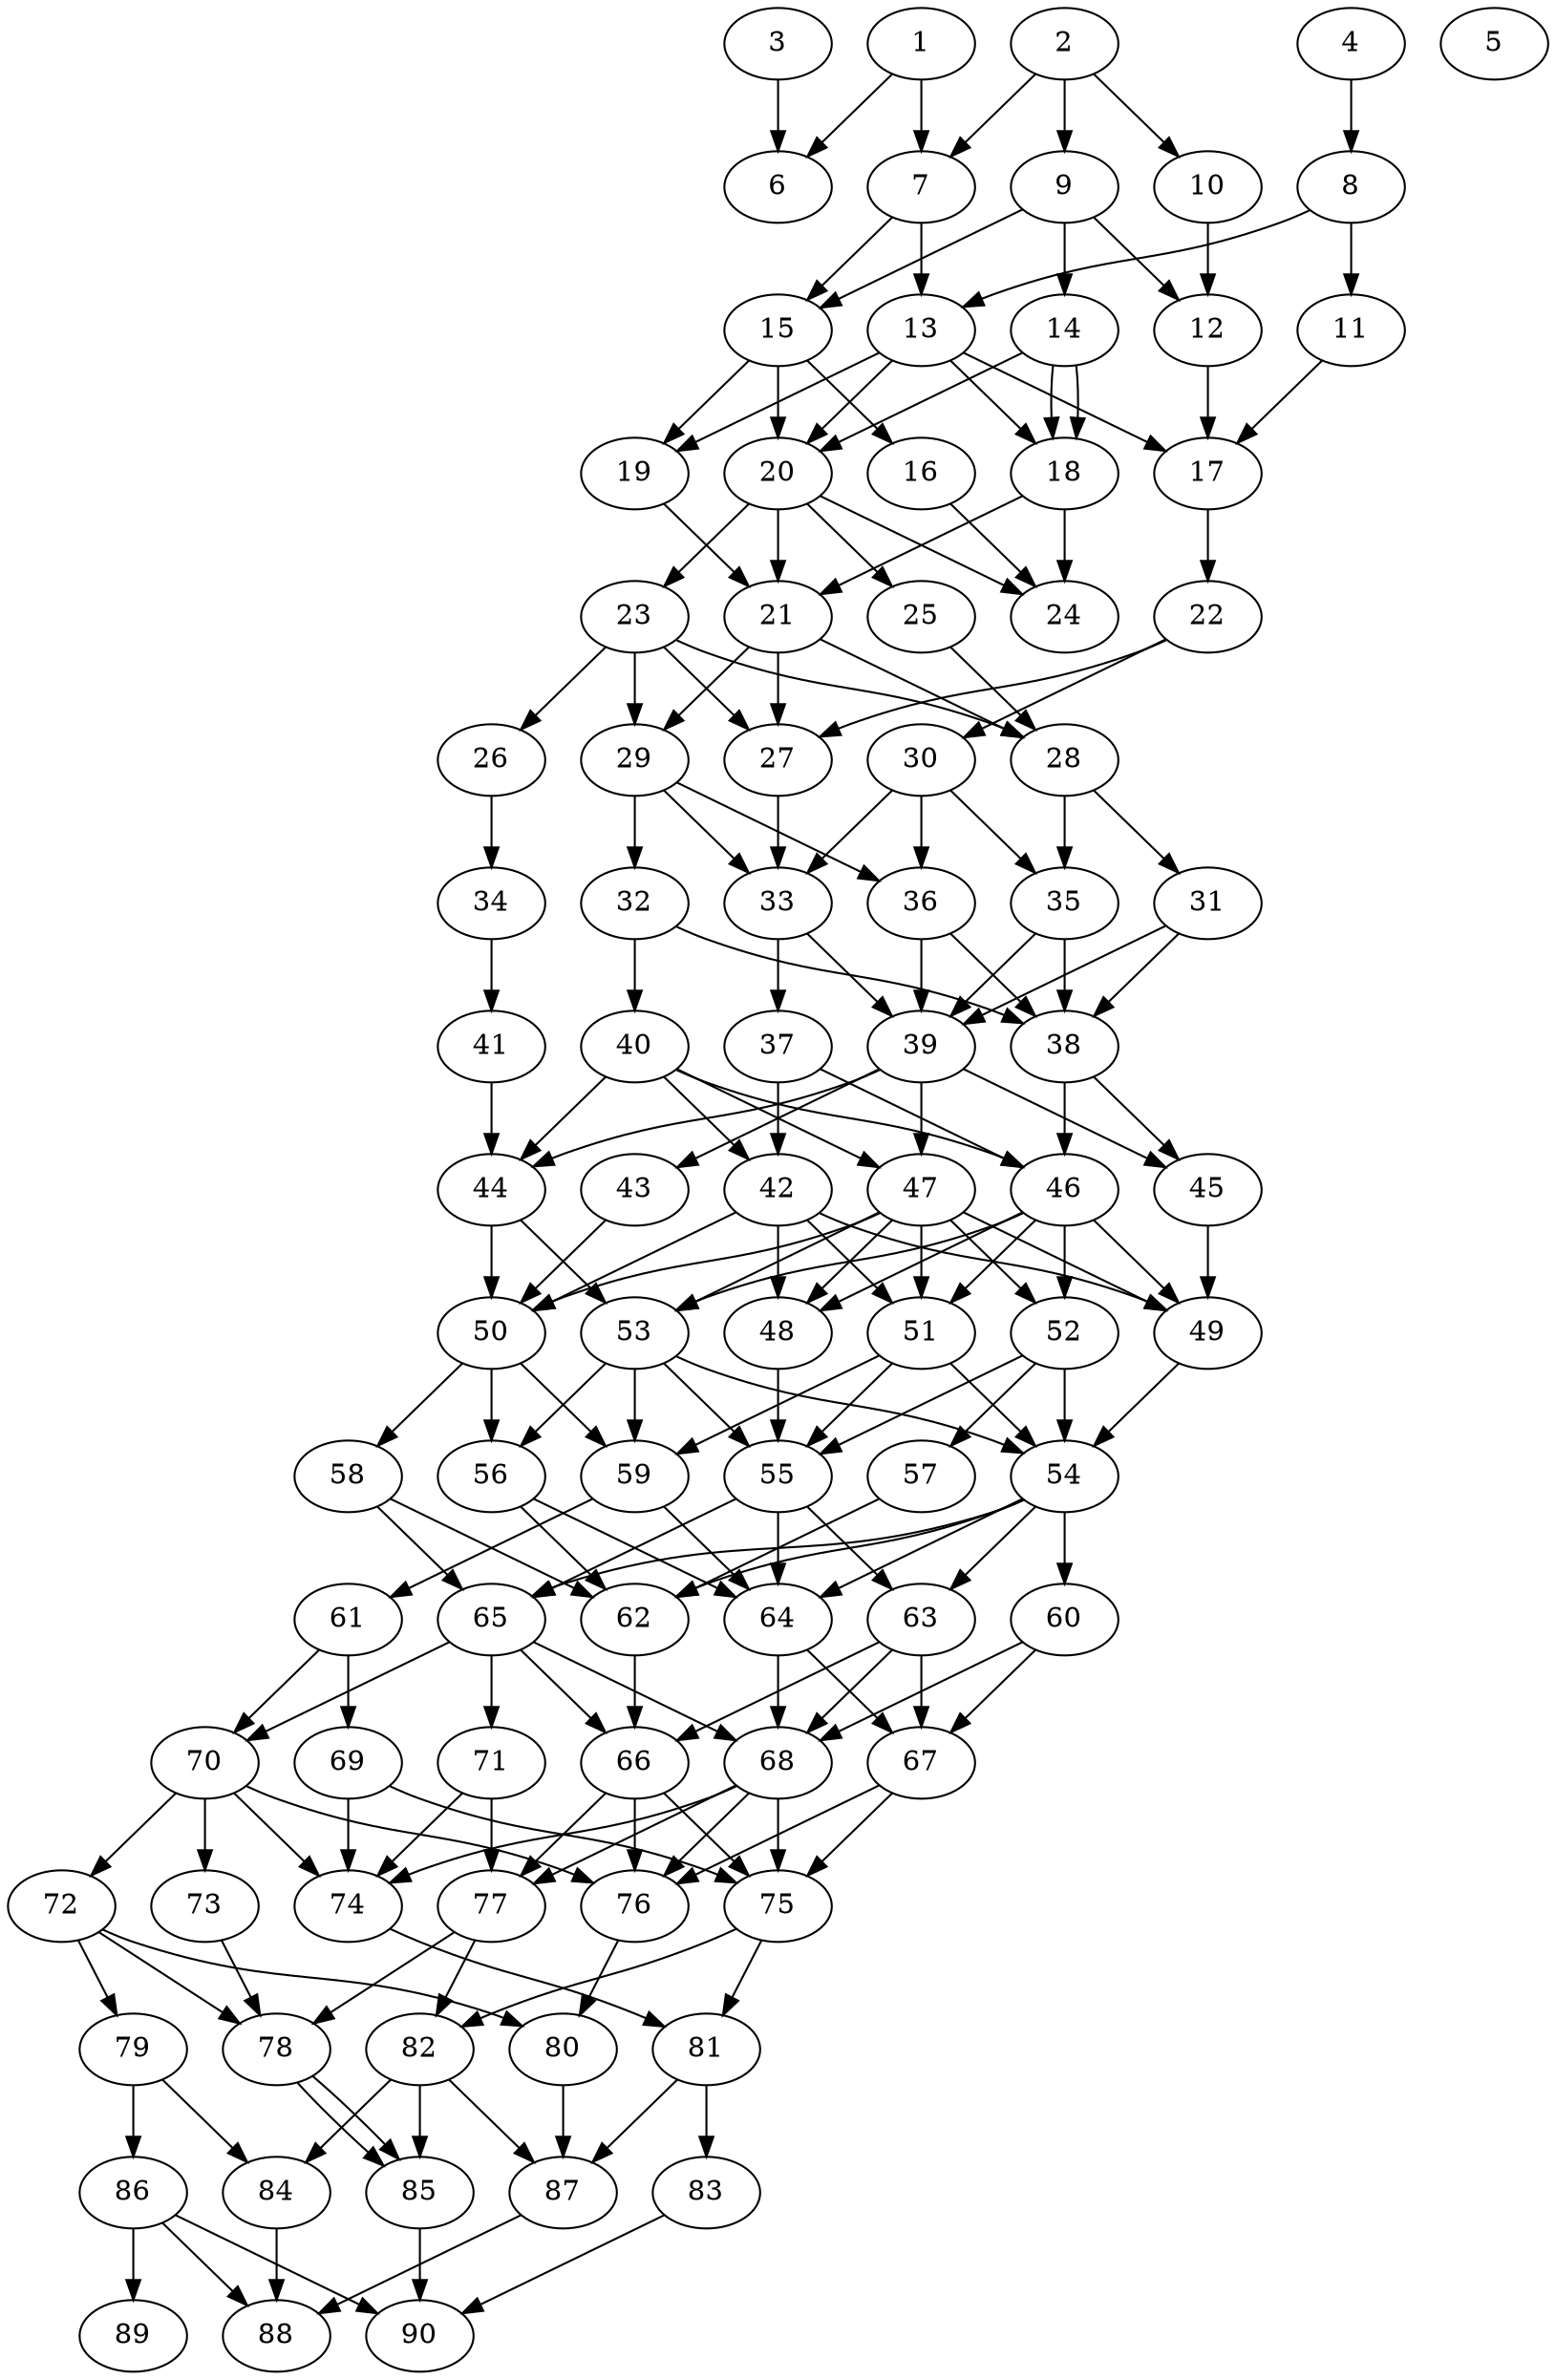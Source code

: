 // DAG automatically generated by daggen at Wed Apr 12 12:23:27 2017
// ./daggen --dot -n 90 --jump=1 --fat=0.4 --regularity=0.6 --density=0.6 
digraph G {
  1 [size="22034783139", alpha="0.18"]
  1 -> 6 [size ="411041792"]
  1 -> 7 [size ="411041792"]
  2 [size="61076570566", alpha="0.14"]
  2 -> 7 [size ="75497472"]
  2 -> 9 [size ="75497472"]
  2 -> 10 [size ="75497472"]
  3 [size="33619858431", alpha="0.19"]
  3 -> 6 [size ="679477248"]
  4 [size="458700772088", alpha="0.14"]
  4 -> 8 [size ="536870912"]
  5 [size="20558545939", alpha="0.19"]
  6 [size="68719476736", alpha="0.17"]
  7 [size="549755813888", alpha="0.12"]
  7 -> 13 [size ="536870912"]
  7 -> 15 [size ="536870912"]
  8 [size="161382747816", alpha="0.18"]
  8 -> 11 [size ="134217728"]
  8 -> 13 [size ="134217728"]
  9 [size="368293445632", alpha="0.16"]
  9 -> 12 [size ="411041792"]
  9 -> 14 [size ="411041792"]
  9 -> 15 [size ="411041792"]
  10 [size="1073741824000", alpha="0.16"]
  10 -> 12 [size ="838860800"]
  11 [size="28991029248", alpha="0.17"]
  11 -> 17 [size ="75497472"]
  12 [size="48342942463", alpha="0.04"]
  12 -> 17 [size ="209715200"]
  13 [size="199091527375", alpha="0.15"]
  13 -> 17 [size ="209715200"]
  13 -> 18 [size ="209715200"]
  13 -> 19 [size ="209715200"]
  13 -> 20 [size ="209715200"]
  14 [size="368293445632", alpha="0.07"]
  14 -> 18 [size ="411041792"]
  14 -> 18 [size ="411041792"]
  14 -> 20 [size ="411041792"]
  15 [size="679113922", alpha="0.06"]
  15 -> 16 [size ="33554432"]
  15 -> 19 [size ="33554432"]
  15 -> 20 [size ="33554432"]
  16 [size="758678970143", alpha="0.11"]
  16 -> 24 [size ="838860800"]
  17 [size="1386404506738", alpha="0.18"]
  17 -> 22 [size ="838860800"]
  18 [size="134217728000", alpha="0.09"]
  18 -> 21 [size ="209715200"]
  18 -> 24 [size ="209715200"]
  19 [size="549755813888", alpha="0.02"]
  19 -> 21 [size ="536870912"]
  20 [size="416475806657", alpha="0.17"]
  20 -> 21 [size ="301989888"]
  20 -> 23 [size ="301989888"]
  20 -> 24 [size ="301989888"]
  20 -> 25 [size ="301989888"]
  21 [size="134217728000", alpha="0.01"]
  21 -> 27 [size ="209715200"]
  21 -> 28 [size ="209715200"]
  21 -> 29 [size ="209715200"]
  22 [size="68719476736", alpha="0.06"]
  22 -> 27 [size ="134217728"]
  22 -> 30 [size ="134217728"]
  23 [size="5173887137", alpha="0.07"]
  23 -> 26 [size ="209715200"]
  23 -> 27 [size ="209715200"]
  23 -> 28 [size ="209715200"]
  23 -> 29 [size ="209715200"]
  24 [size="549755813888", alpha="0.14"]
  25 [size="10177594004", alpha="0.02"]
  25 -> 28 [size ="536870912"]
  26 [size="597527740689", alpha="0.14"]
  26 -> 34 [size ="838860800"]
  27 [size="549755813888", alpha="0.04"]
  27 -> 33 [size ="536870912"]
  28 [size="549755813888", alpha="0.02"]
  28 -> 31 [size ="536870912"]
  28 -> 35 [size ="536870912"]
  29 [size="346718286150", alpha="0.15"]
  29 -> 32 [size ="301989888"]
  29 -> 33 [size ="301989888"]
  29 -> 36 [size ="301989888"]
  30 [size="614633906019", alpha="0.04"]
  30 -> 33 [size ="679477248"]
  30 -> 35 [size ="679477248"]
  30 -> 36 [size ="679477248"]
  31 [size="597713651548", alpha="0.11"]
  31 -> 38 [size ="536870912"]
  31 -> 39 [size ="536870912"]
  32 [size="6640388488", alpha="0.04"]
  32 -> 38 [size ="209715200"]
  32 -> 40 [size ="209715200"]
  33 [size="600151255098", alpha="0.12"]
  33 -> 37 [size ="411041792"]
  33 -> 39 [size ="411041792"]
  34 [size="28991029248", alpha="0.19"]
  34 -> 41 [size ="75497472"]
  35 [size="549755813888", alpha="0.09"]
  35 -> 38 [size ="536870912"]
  35 -> 39 [size ="536870912"]
  36 [size="71119488240", alpha="0.15"]
  36 -> 38 [size ="134217728"]
  36 -> 39 [size ="134217728"]
  37 [size="1073741824000", alpha="0.15"]
  37 -> 42 [size ="838860800"]
  37 -> 46 [size ="838860800"]
  38 [size="64404962572", alpha="0.18"]
  38 -> 45 [size ="75497472"]
  38 -> 46 [size ="75497472"]
  39 [size="62107300119", alpha="0.11"]
  39 -> 43 [size ="75497472"]
  39 -> 44 [size ="75497472"]
  39 -> 45 [size ="75497472"]
  39 -> 47 [size ="75497472"]
  40 [size="1073741824000", alpha="0.11"]
  40 -> 42 [size ="838860800"]
  40 -> 44 [size ="838860800"]
  40 -> 46 [size ="838860800"]
  40 -> 47 [size ="838860800"]
  41 [size="3264920602", alpha="0.15"]
  41 -> 44 [size ="301989888"]
  42 [size="1073741824000", alpha="0.14"]
  42 -> 48 [size ="838860800"]
  42 -> 49 [size ="838860800"]
  42 -> 50 [size ="838860800"]
  42 -> 51 [size ="838860800"]
  43 [size="368293445632", alpha="0.17"]
  43 -> 50 [size ="411041792"]
  44 [size="3437847835", alpha="0.01"]
  44 -> 50 [size ="75497472"]
  44 -> 53 [size ="75497472"]
  45 [size="68719476736", alpha="0.09"]
  45 -> 49 [size ="134217728"]
  46 [size="368293445632", alpha="0.15"]
  46 -> 48 [size ="411041792"]
  46 -> 49 [size ="411041792"]
  46 -> 51 [size ="411041792"]
  46 -> 52 [size ="411041792"]
  46 -> 53 [size ="411041792"]
  47 [size="163287678732", alpha="0.03"]
  47 -> 48 [size ="134217728"]
  47 -> 49 [size ="134217728"]
  47 -> 50 [size ="134217728"]
  47 -> 51 [size ="134217728"]
  47 -> 52 [size ="134217728"]
  47 -> 53 [size ="134217728"]
  48 [size="134217728000", alpha="0.19"]
  48 -> 55 [size ="209715200"]
  49 [size="28991029248", alpha="0.01"]
  49 -> 54 [size ="75497472"]
  50 [size="102888124020", alpha="0.19"]
  50 -> 56 [size ="134217728"]
  50 -> 58 [size ="134217728"]
  50 -> 59 [size ="134217728"]
  51 [size="68719476736", alpha="0.09"]
  51 -> 54 [size ="134217728"]
  51 -> 55 [size ="134217728"]
  51 -> 59 [size ="134217728"]
  52 [size="231928233984", alpha="0.17"]
  52 -> 54 [size ="301989888"]
  52 -> 55 [size ="301989888"]
  52 -> 57 [size ="301989888"]
  53 [size="205657002315", alpha="0.03"]
  53 -> 54 [size ="301989888"]
  53 -> 55 [size ="301989888"]
  53 -> 56 [size ="301989888"]
  53 -> 59 [size ="301989888"]
  54 [size="8589934592", alpha="0.07"]
  54 -> 60 [size ="33554432"]
  54 -> 62 [size ="33554432"]
  54 -> 63 [size ="33554432"]
  54 -> 64 [size ="33554432"]
  54 -> 65 [size ="33554432"]
  55 [size="3929761862", alpha="0.16"]
  55 -> 63 [size ="209715200"]
  55 -> 64 [size ="209715200"]
  55 -> 65 [size ="209715200"]
  56 [size="66429158988", alpha="0.07"]
  56 -> 62 [size ="134217728"]
  56 -> 64 [size ="134217728"]
  57 [size="8589934592", alpha="0.08"]
  57 -> 62 [size ="33554432"]
  58 [size="12350851500", alpha="0.05"]
  58 -> 62 [size ="838860800"]
  58 -> 65 [size ="838860800"]
  59 [size="13082606934", alpha="0.10"]
  59 -> 61 [size ="838860800"]
  59 -> 64 [size ="838860800"]
  60 [size="155815306177", alpha="0.01"]
  60 -> 67 [size ="301989888"]
  60 -> 68 [size ="301989888"]
  61 [size="440401970942", alpha="0.13"]
  61 -> 69 [size ="411041792"]
  61 -> 70 [size ="411041792"]
  62 [size="36577871424", alpha="0.12"]
  62 -> 66 [size ="134217728"]
  63 [size="5206981221", alpha="0.10"]
  63 -> 66 [size ="134217728"]
  63 -> 67 [size ="134217728"]
  63 -> 68 [size ="134217728"]
  64 [size="549755813888", alpha="0.17"]
  64 -> 67 [size ="536870912"]
  64 -> 68 [size ="536870912"]
  65 [size="549755813888", alpha="0.13"]
  65 -> 66 [size ="536870912"]
  65 -> 68 [size ="536870912"]
  65 -> 70 [size ="536870912"]
  65 -> 71 [size ="536870912"]
  66 [size="8415891872", alpha="0.07"]
  66 -> 75 [size ="209715200"]
  66 -> 76 [size ="209715200"]
  66 -> 77 [size ="209715200"]
  67 [size="550846535252", alpha="0.05"]
  67 -> 75 [size ="536870912"]
  67 -> 76 [size ="536870912"]
  68 [size="299771215720", alpha="0.07"]
  68 -> 74 [size ="679477248"]
  68 -> 75 [size ="679477248"]
  68 -> 76 [size ="679477248"]
  68 -> 77 [size ="679477248"]
  69 [size="549755813888", alpha="0.20"]
  69 -> 74 [size ="536870912"]
  69 -> 75 [size ="536870912"]
  70 [size="77739113954", alpha="0.16"]
  70 -> 72 [size ="301989888"]
  70 -> 73 [size ="301989888"]
  70 -> 74 [size ="301989888"]
  70 -> 76 [size ="301989888"]
  71 [size="4497106510", alpha="0.07"]
  71 -> 74 [size ="411041792"]
  71 -> 77 [size ="411041792"]
  72 [size="68719476736", alpha="0.20"]
  72 -> 78 [size ="134217728"]
  72 -> 79 [size ="134217728"]
  72 -> 80 [size ="134217728"]
  73 [size="10002407533", alpha="0.17"]
  73 -> 78 [size ="301989888"]
  74 [size="8589934592", alpha="0.15"]
  74 -> 81 [size ="33554432"]
  75 [size="360884797", alpha="0.16"]
  75 -> 81 [size ="33554432"]
  75 -> 82 [size ="33554432"]
  76 [size="28991029248", alpha="0.19"]
  76 -> 80 [size ="75497472"]
  77 [size="782757789696", alpha="0.07"]
  77 -> 78 [size ="679477248"]
  77 -> 82 [size ="679477248"]
  78 [size="70083490699", alpha="0.16"]
  78 -> 85 [size ="75497472"]
  78 -> 85 [size ="75497472"]
  79 [size="368293445632", alpha="0.18"]
  79 -> 84 [size ="411041792"]
  79 -> 86 [size ="411041792"]
  80 [size="312094165054", alpha="0.01"]
  80 -> 87 [size ="411041792"]
  81 [size="782757789696", alpha="0.17"]
  81 -> 83 [size ="679477248"]
  81 -> 87 [size ="679477248"]
  82 [size="332132310740", alpha="0.20"]
  82 -> 84 [size ="838860800"]
  82 -> 85 [size ="838860800"]
  82 -> 87 [size ="838860800"]
  83 [size="28991029248", alpha="0.08"]
  83 -> 90 [size ="75497472"]
  84 [size="42224991782", alpha="0.13"]
  84 -> 88 [size ="679477248"]
  85 [size="1876459938", alpha="0.07"]
  85 -> 90 [size ="75497472"]
  86 [size="249287431372", alpha="0.10"]
  86 -> 88 [size ="679477248"]
  86 -> 89 [size ="679477248"]
  86 -> 90 [size ="679477248"]
  87 [size="212379089629", alpha="0.03"]
  87 -> 88 [size ="301989888"]
  88 [size="12347314088", alpha="0.12"]
  89 [size="8079598944", alpha="0.14"]
  90 [size="30136232304", alpha="0.08"]
}
